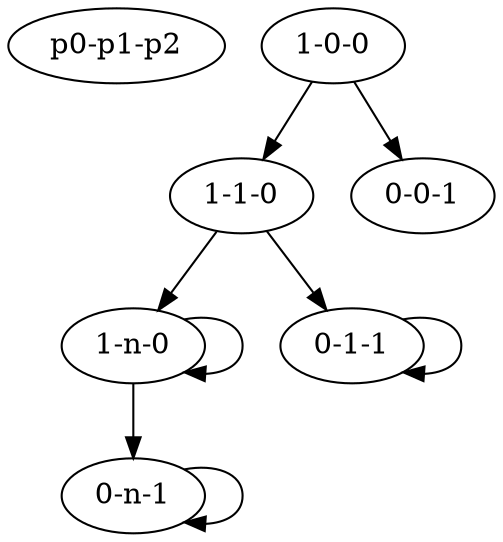 
    digraph {
        "p0-p1-p2"
         "1-0-0" -> "1-1-0";
 "1-0-0" -> "0-0-1"
		 "1-1-0" -> "1-n-0";
 "1-1-0" -> "0-1-1"
		 "0-1-1" -> "0-1-1"
		
		 "0-n-1" -> "0-n-1"
		 "1-n-0" -> "1-n-0";
 "1-n-0" -> "0-n-1"
    }
